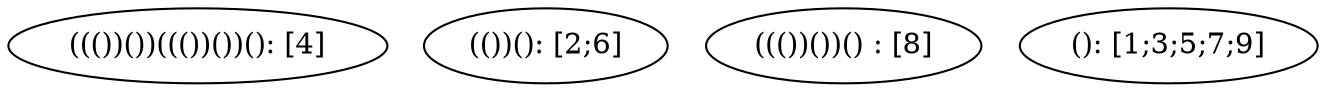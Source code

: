 digraph G {
    "((())())((())())(): [4]"
    "(())(): [2;6]"
    "((())())() : [8]"
    "(): [1;3;5;7;9]"
}